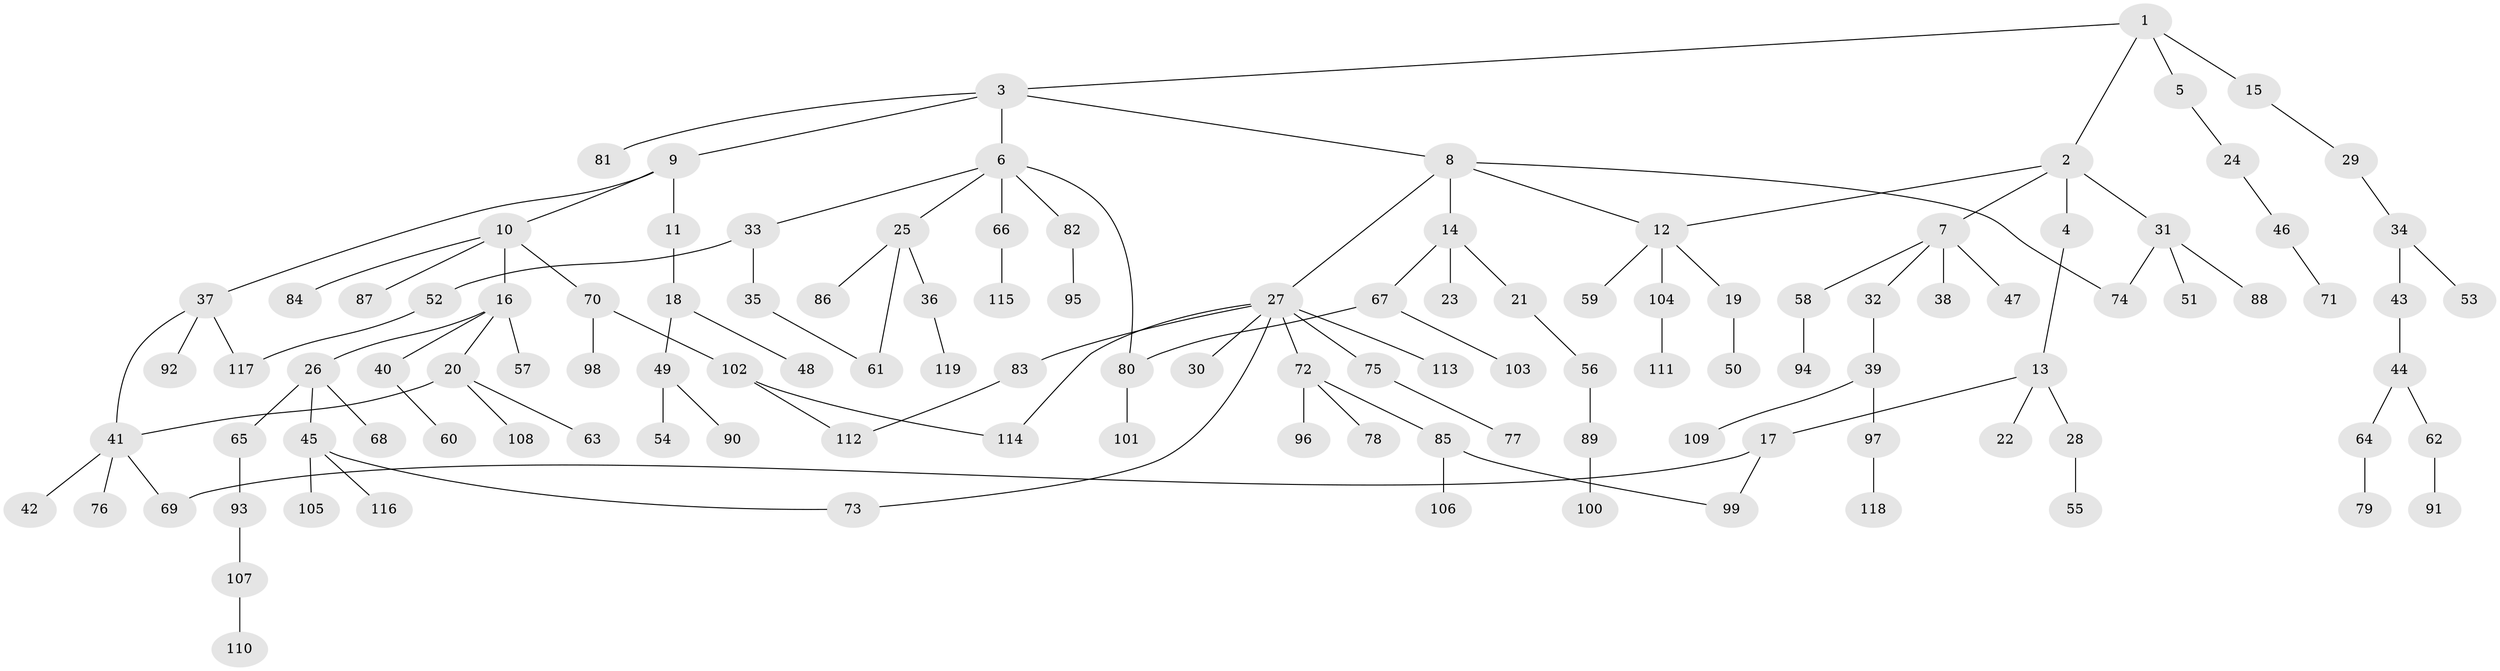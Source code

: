 // coarse degree distribution, {5: 0.05555555555555555, 4: 0.08333333333333333, 2: 0.4166666666666667, 6: 0.05555555555555555, 3: 0.16666666666666666, 1: 0.2222222222222222}
// Generated by graph-tools (version 1.1) at 2025/48/03/04/25 22:48:56]
// undirected, 119 vertices, 129 edges
graph export_dot {
  node [color=gray90,style=filled];
  1;
  2;
  3;
  4;
  5;
  6;
  7;
  8;
  9;
  10;
  11;
  12;
  13;
  14;
  15;
  16;
  17;
  18;
  19;
  20;
  21;
  22;
  23;
  24;
  25;
  26;
  27;
  28;
  29;
  30;
  31;
  32;
  33;
  34;
  35;
  36;
  37;
  38;
  39;
  40;
  41;
  42;
  43;
  44;
  45;
  46;
  47;
  48;
  49;
  50;
  51;
  52;
  53;
  54;
  55;
  56;
  57;
  58;
  59;
  60;
  61;
  62;
  63;
  64;
  65;
  66;
  67;
  68;
  69;
  70;
  71;
  72;
  73;
  74;
  75;
  76;
  77;
  78;
  79;
  80;
  81;
  82;
  83;
  84;
  85;
  86;
  87;
  88;
  89;
  90;
  91;
  92;
  93;
  94;
  95;
  96;
  97;
  98;
  99;
  100;
  101;
  102;
  103;
  104;
  105;
  106;
  107;
  108;
  109;
  110;
  111;
  112;
  113;
  114;
  115;
  116;
  117;
  118;
  119;
  1 -- 2;
  1 -- 3;
  1 -- 5;
  1 -- 15;
  2 -- 4;
  2 -- 7;
  2 -- 31;
  2 -- 12;
  3 -- 6;
  3 -- 8;
  3 -- 9;
  3 -- 81;
  4 -- 13;
  5 -- 24;
  6 -- 25;
  6 -- 33;
  6 -- 66;
  6 -- 82;
  6 -- 80;
  7 -- 32;
  7 -- 38;
  7 -- 47;
  7 -- 58;
  8 -- 12;
  8 -- 14;
  8 -- 27;
  8 -- 74;
  9 -- 10;
  9 -- 11;
  9 -- 37;
  10 -- 16;
  10 -- 70;
  10 -- 84;
  10 -- 87;
  11 -- 18;
  12 -- 19;
  12 -- 59;
  12 -- 104;
  13 -- 17;
  13 -- 22;
  13 -- 28;
  14 -- 21;
  14 -- 23;
  14 -- 67;
  15 -- 29;
  16 -- 20;
  16 -- 26;
  16 -- 40;
  16 -- 57;
  17 -- 69;
  17 -- 99;
  18 -- 48;
  18 -- 49;
  19 -- 50;
  20 -- 41;
  20 -- 63;
  20 -- 108;
  21 -- 56;
  24 -- 46;
  25 -- 36;
  25 -- 86;
  25 -- 61;
  26 -- 45;
  26 -- 65;
  26 -- 68;
  27 -- 30;
  27 -- 72;
  27 -- 75;
  27 -- 83;
  27 -- 113;
  27 -- 73;
  27 -- 114;
  28 -- 55;
  29 -- 34;
  31 -- 51;
  31 -- 88;
  31 -- 74;
  32 -- 39;
  33 -- 35;
  33 -- 52;
  34 -- 43;
  34 -- 53;
  35 -- 61;
  36 -- 119;
  37 -- 92;
  37 -- 117;
  37 -- 41;
  39 -- 97;
  39 -- 109;
  40 -- 60;
  41 -- 42;
  41 -- 69;
  41 -- 76;
  43 -- 44;
  44 -- 62;
  44 -- 64;
  45 -- 73;
  45 -- 105;
  45 -- 116;
  46 -- 71;
  49 -- 54;
  49 -- 90;
  52 -- 117;
  56 -- 89;
  58 -- 94;
  62 -- 91;
  64 -- 79;
  65 -- 93;
  66 -- 115;
  67 -- 80;
  67 -- 103;
  70 -- 98;
  70 -- 102;
  72 -- 78;
  72 -- 85;
  72 -- 96;
  75 -- 77;
  80 -- 101;
  82 -- 95;
  83 -- 112;
  85 -- 99;
  85 -- 106;
  89 -- 100;
  93 -- 107;
  97 -- 118;
  102 -- 112;
  102 -- 114;
  104 -- 111;
  107 -- 110;
}
